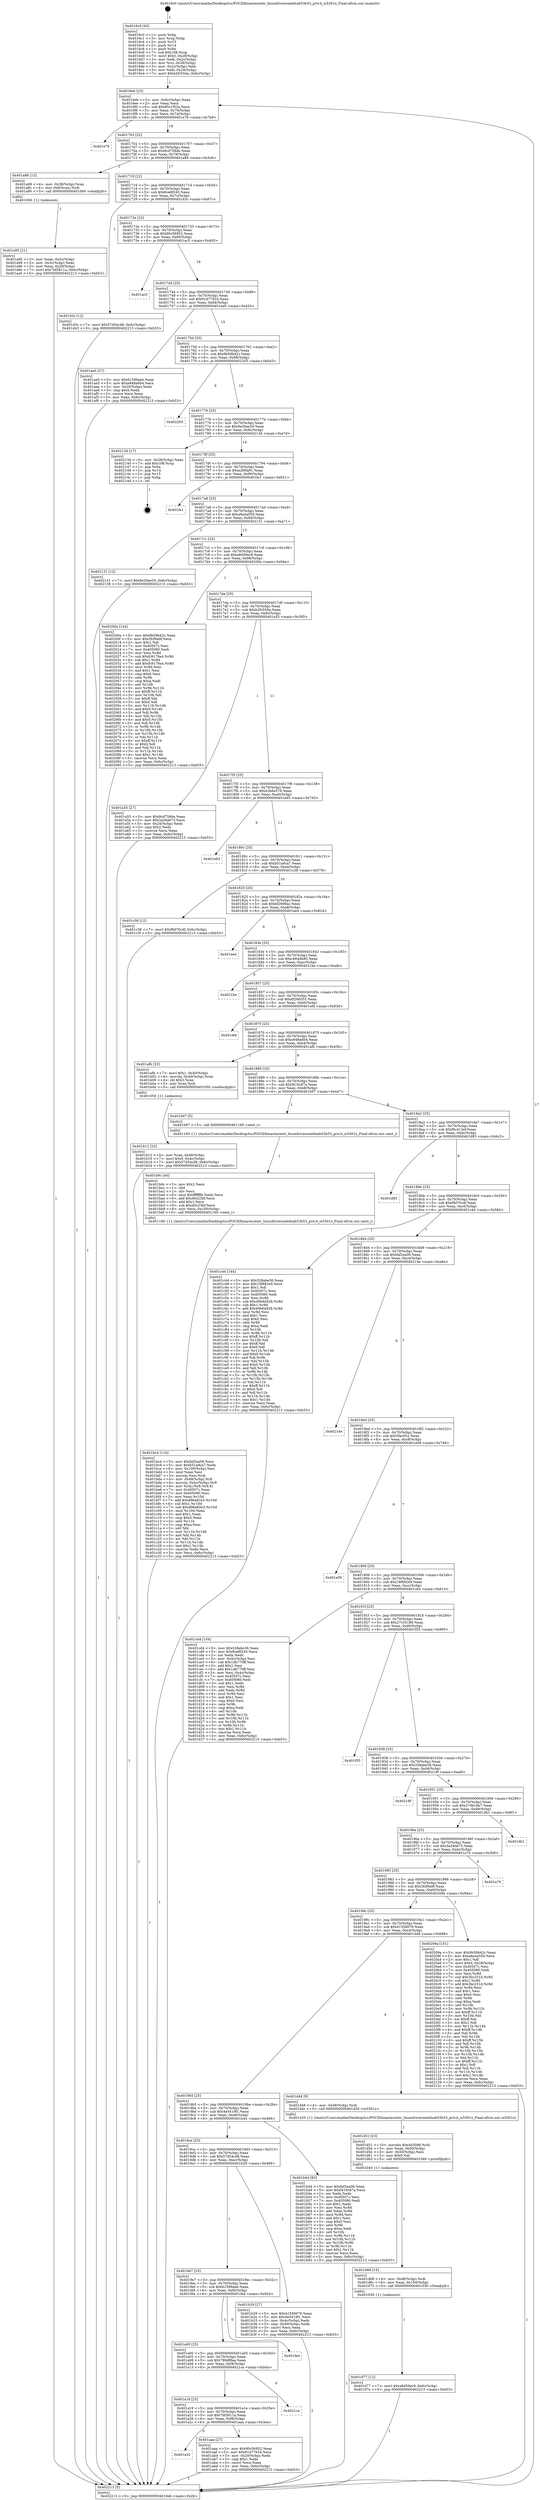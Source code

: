 digraph "0x4016c0" {
  label = "0x4016c0 (/mnt/c/Users/mathe/Desktop/tcc/POCII/binaries/extr_linuxdriversnetdsab53b53_priv.h_is5301x_Final-ollvm.out::main(0))"
  labelloc = "t"
  node[shape=record]

  Entry [label="",width=0.3,height=0.3,shape=circle,fillcolor=black,style=filled]
  "0x4016eb" [label="{
     0x4016eb [23]\l
     | [instrs]\l
     &nbsp;&nbsp;0x4016eb \<+3\>: mov -0x6c(%rbp),%eax\l
     &nbsp;&nbsp;0x4016ee \<+2\>: mov %eax,%ecx\l
     &nbsp;&nbsp;0x4016f0 \<+6\>: sub $0x85c1f52a,%ecx\l
     &nbsp;&nbsp;0x4016f6 \<+3\>: mov %eax,-0x70(%rbp)\l
     &nbsp;&nbsp;0x4016f9 \<+3\>: mov %ecx,-0x74(%rbp)\l
     &nbsp;&nbsp;0x4016fc \<+6\>: je 0000000000401e78 \<main+0x7b8\>\l
  }"]
  "0x401e78" [label="{
     0x401e78\l
  }", style=dashed]
  "0x401702" [label="{
     0x401702 [22]\l
     | [instrs]\l
     &nbsp;&nbsp;0x401702 \<+5\>: jmp 0000000000401707 \<main+0x47\>\l
     &nbsp;&nbsp;0x401707 \<+3\>: mov -0x70(%rbp),%eax\l
     &nbsp;&nbsp;0x40170a \<+5\>: sub $0x8cd758de,%eax\l
     &nbsp;&nbsp;0x40170f \<+3\>: mov %eax,-0x78(%rbp)\l
     &nbsp;&nbsp;0x401712 \<+6\>: je 0000000000401a88 \<main+0x3c8\>\l
  }"]
  Exit [label="",width=0.3,height=0.3,shape=circle,fillcolor=black,style=filled,peripheries=2]
  "0x401a88" [label="{
     0x401a88 [13]\l
     | [instrs]\l
     &nbsp;&nbsp;0x401a88 \<+4\>: mov -0x38(%rbp),%rax\l
     &nbsp;&nbsp;0x401a8c \<+4\>: mov 0x8(%rax),%rdi\l
     &nbsp;&nbsp;0x401a90 \<+5\>: call 0000000000401060 \<atoi@plt\>\l
     | [calls]\l
     &nbsp;&nbsp;0x401060 \{1\} (unknown)\l
  }"]
  "0x401718" [label="{
     0x401718 [22]\l
     | [instrs]\l
     &nbsp;&nbsp;0x401718 \<+5\>: jmp 000000000040171d \<main+0x5d\>\l
     &nbsp;&nbsp;0x40171d \<+3\>: mov -0x70(%rbp),%eax\l
     &nbsp;&nbsp;0x401720 \<+5\>: sub $0x8ce8f245,%eax\l
     &nbsp;&nbsp;0x401725 \<+3\>: mov %eax,-0x7c(%rbp)\l
     &nbsp;&nbsp;0x401728 \<+6\>: je 0000000000401d3c \<main+0x67c\>\l
  }"]
  "0x401d77" [label="{
     0x401d77 [12]\l
     | [instrs]\l
     &nbsp;&nbsp;0x401d77 \<+7\>: movl $0xa8d59ec9,-0x6c(%rbp)\l
     &nbsp;&nbsp;0x401d7e \<+5\>: jmp 0000000000402213 \<main+0xb53\>\l
  }"]
  "0x401d3c" [label="{
     0x401d3c [12]\l
     | [instrs]\l
     &nbsp;&nbsp;0x401d3c \<+7\>: movl $0x57d54cd8,-0x6c(%rbp)\l
     &nbsp;&nbsp;0x401d43 \<+5\>: jmp 0000000000402213 \<main+0xb53\>\l
  }"]
  "0x40172e" [label="{
     0x40172e [22]\l
     | [instrs]\l
     &nbsp;&nbsp;0x40172e \<+5\>: jmp 0000000000401733 \<main+0x73\>\l
     &nbsp;&nbsp;0x401733 \<+3\>: mov -0x70(%rbp),%eax\l
     &nbsp;&nbsp;0x401736 \<+5\>: sub $0x90c56952,%eax\l
     &nbsp;&nbsp;0x40173b \<+3\>: mov %eax,-0x80(%rbp)\l
     &nbsp;&nbsp;0x40173e \<+6\>: je 0000000000401ac5 \<main+0x405\>\l
  }"]
  "0x401d68" [label="{
     0x401d68 [15]\l
     | [instrs]\l
     &nbsp;&nbsp;0x401d68 \<+4\>: mov -0x48(%rbp),%rdi\l
     &nbsp;&nbsp;0x401d6c \<+6\>: mov %eax,-0x104(%rbp)\l
     &nbsp;&nbsp;0x401d72 \<+5\>: call 0000000000401030 \<free@plt\>\l
     | [calls]\l
     &nbsp;&nbsp;0x401030 \{1\} (unknown)\l
  }"]
  "0x401ac5" [label="{
     0x401ac5\l
  }", style=dashed]
  "0x401744" [label="{
     0x401744 [25]\l
     | [instrs]\l
     &nbsp;&nbsp;0x401744 \<+5\>: jmp 0000000000401749 \<main+0x89\>\l
     &nbsp;&nbsp;0x401749 \<+3\>: mov -0x70(%rbp),%eax\l
     &nbsp;&nbsp;0x40174c \<+5\>: sub $0x91d77624,%eax\l
     &nbsp;&nbsp;0x401751 \<+6\>: mov %eax,-0x84(%rbp)\l
     &nbsp;&nbsp;0x401757 \<+6\>: je 0000000000401ae0 \<main+0x420\>\l
  }"]
  "0x401d51" [label="{
     0x401d51 [23]\l
     | [instrs]\l
     &nbsp;&nbsp;0x401d51 \<+10\>: movabs $0x4030d6,%rdi\l
     &nbsp;&nbsp;0x401d5b \<+3\>: mov %eax,-0x50(%rbp)\l
     &nbsp;&nbsp;0x401d5e \<+3\>: mov -0x50(%rbp),%esi\l
     &nbsp;&nbsp;0x401d61 \<+2\>: mov $0x0,%al\l
     &nbsp;&nbsp;0x401d63 \<+5\>: call 0000000000401040 \<printf@plt\>\l
     | [calls]\l
     &nbsp;&nbsp;0x401040 \{1\} (unknown)\l
  }"]
  "0x401ae0" [label="{
     0x401ae0 [27]\l
     | [instrs]\l
     &nbsp;&nbsp;0x401ae0 \<+5\>: mov $0x61599aeb,%eax\l
     &nbsp;&nbsp;0x401ae5 \<+5\>: mov $0xe948a6b4,%ecx\l
     &nbsp;&nbsp;0x401aea \<+3\>: mov -0x20(%rbp),%edx\l
     &nbsp;&nbsp;0x401aed \<+3\>: cmp $0x0,%edx\l
     &nbsp;&nbsp;0x401af0 \<+3\>: cmove %ecx,%eax\l
     &nbsp;&nbsp;0x401af3 \<+3\>: mov %eax,-0x6c(%rbp)\l
     &nbsp;&nbsp;0x401af6 \<+5\>: jmp 0000000000402213 \<main+0xb53\>\l
  }"]
  "0x40175d" [label="{
     0x40175d [25]\l
     | [instrs]\l
     &nbsp;&nbsp;0x40175d \<+5\>: jmp 0000000000401762 \<main+0xa2\>\l
     &nbsp;&nbsp;0x401762 \<+3\>: mov -0x70(%rbp),%eax\l
     &nbsp;&nbsp;0x401765 \<+5\>: sub $0x9b59b42c,%eax\l
     &nbsp;&nbsp;0x40176a \<+6\>: mov %eax,-0x88(%rbp)\l
     &nbsp;&nbsp;0x401770 \<+6\>: je 0000000000402205 \<main+0xb45\>\l
  }"]
  "0x401bc4" [label="{
     0x401bc4 [116]\l
     | [instrs]\l
     &nbsp;&nbsp;0x401bc4 \<+5\>: mov $0xfaf2ea06,%ecx\l
     &nbsp;&nbsp;0x401bc9 \<+5\>: mov $0xb51a8ca7,%edx\l
     &nbsp;&nbsp;0x401bce \<+6\>: mov -0x100(%rbp),%esi\l
     &nbsp;&nbsp;0x401bd4 \<+3\>: imul %eax,%esi\l
     &nbsp;&nbsp;0x401bd7 \<+3\>: movslq %esi,%rdi\l
     &nbsp;&nbsp;0x401bda \<+4\>: mov -0x48(%rbp),%r8\l
     &nbsp;&nbsp;0x401bde \<+4\>: movslq -0x4c(%rbp),%r9\l
     &nbsp;&nbsp;0x401be2 \<+4\>: mov %rdi,(%r8,%r9,8)\l
     &nbsp;&nbsp;0x401be6 \<+7\>: mov 0x40507c,%eax\l
     &nbsp;&nbsp;0x401bed \<+7\>: mov 0x405080,%esi\l
     &nbsp;&nbsp;0x401bf4 \<+3\>: mov %eax,%r10d\l
     &nbsp;&nbsp;0x401bf7 \<+7\>: add $0xd96a82e3,%r10d\l
     &nbsp;&nbsp;0x401bfe \<+4\>: sub $0x1,%r10d\l
     &nbsp;&nbsp;0x401c02 \<+7\>: sub $0xd96a82e3,%r10d\l
     &nbsp;&nbsp;0x401c09 \<+4\>: imul %r10d,%eax\l
     &nbsp;&nbsp;0x401c0d \<+3\>: and $0x1,%eax\l
     &nbsp;&nbsp;0x401c10 \<+3\>: cmp $0x0,%eax\l
     &nbsp;&nbsp;0x401c13 \<+4\>: sete %r11b\l
     &nbsp;&nbsp;0x401c17 \<+3\>: cmp $0xa,%esi\l
     &nbsp;&nbsp;0x401c1a \<+3\>: setl %bl\l
     &nbsp;&nbsp;0x401c1d \<+3\>: mov %r11b,%r14b\l
     &nbsp;&nbsp;0x401c20 \<+3\>: and %bl,%r14b\l
     &nbsp;&nbsp;0x401c23 \<+3\>: xor %bl,%r11b\l
     &nbsp;&nbsp;0x401c26 \<+3\>: or %r11b,%r14b\l
     &nbsp;&nbsp;0x401c29 \<+4\>: test $0x1,%r14b\l
     &nbsp;&nbsp;0x401c2d \<+3\>: cmovne %edx,%ecx\l
     &nbsp;&nbsp;0x401c30 \<+3\>: mov %ecx,-0x6c(%rbp)\l
     &nbsp;&nbsp;0x401c33 \<+5\>: jmp 0000000000402213 \<main+0xb53\>\l
  }"]
  "0x402205" [label="{
     0x402205\l
  }", style=dashed]
  "0x401776" [label="{
     0x401776 [25]\l
     | [instrs]\l
     &nbsp;&nbsp;0x401776 \<+5\>: jmp 000000000040177b \<main+0xbb\>\l
     &nbsp;&nbsp;0x40177b \<+3\>: mov -0x70(%rbp),%eax\l
     &nbsp;&nbsp;0x40177e \<+5\>: sub $0x9e29ae29,%eax\l
     &nbsp;&nbsp;0x401783 \<+6\>: mov %eax,-0x8c(%rbp)\l
     &nbsp;&nbsp;0x401789 \<+6\>: je 000000000040213d \<main+0xa7d\>\l
  }"]
  "0x401b9c" [label="{
     0x401b9c [40]\l
     | [instrs]\l
     &nbsp;&nbsp;0x401b9c \<+5\>: mov $0x2,%ecx\l
     &nbsp;&nbsp;0x401ba1 \<+1\>: cltd\l
     &nbsp;&nbsp;0x401ba2 \<+2\>: idiv %ecx\l
     &nbsp;&nbsp;0x401ba4 \<+6\>: imul $0xfffffffe,%edx,%ecx\l
     &nbsp;&nbsp;0x401baa \<+6\>: add $0x40c23bf,%ecx\l
     &nbsp;&nbsp;0x401bb0 \<+3\>: add $0x1,%ecx\l
     &nbsp;&nbsp;0x401bb3 \<+6\>: sub $0x40c23bf,%ecx\l
     &nbsp;&nbsp;0x401bb9 \<+6\>: mov %ecx,-0x100(%rbp)\l
     &nbsp;&nbsp;0x401bbf \<+5\>: call 0000000000401160 \<next_i\>\l
     | [calls]\l
     &nbsp;&nbsp;0x401160 \{1\} (/mnt/c/Users/mathe/Desktop/tcc/POCII/binaries/extr_linuxdriversnetdsab53b53_priv.h_is5301x_Final-ollvm.out::next_i)\l
  }"]
  "0x40213d" [label="{
     0x40213d [17]\l
     | [instrs]\l
     &nbsp;&nbsp;0x40213d \<+3\>: mov -0x28(%rbp),%eax\l
     &nbsp;&nbsp;0x402140 \<+7\>: add $0x108,%rsp\l
     &nbsp;&nbsp;0x402147 \<+1\>: pop %rbx\l
     &nbsp;&nbsp;0x402148 \<+2\>: pop %r14\l
     &nbsp;&nbsp;0x40214a \<+2\>: pop %r15\l
     &nbsp;&nbsp;0x40214c \<+1\>: pop %rbp\l
     &nbsp;&nbsp;0x40214d \<+1\>: ret\l
  }"]
  "0x40178f" [label="{
     0x40178f [25]\l
     | [instrs]\l
     &nbsp;&nbsp;0x40178f \<+5\>: jmp 0000000000401794 \<main+0xd4\>\l
     &nbsp;&nbsp;0x401794 \<+3\>: mov -0x70(%rbp),%eax\l
     &nbsp;&nbsp;0x401797 \<+5\>: sub $0xa2f6fa91,%eax\l
     &nbsp;&nbsp;0x40179c \<+6\>: mov %eax,-0x90(%rbp)\l
     &nbsp;&nbsp;0x4017a2 \<+6\>: je 0000000000401fe1 \<main+0x921\>\l
  }"]
  "0x401b12" [label="{
     0x401b12 [23]\l
     | [instrs]\l
     &nbsp;&nbsp;0x401b12 \<+4\>: mov %rax,-0x48(%rbp)\l
     &nbsp;&nbsp;0x401b16 \<+7\>: movl $0x0,-0x4c(%rbp)\l
     &nbsp;&nbsp;0x401b1d \<+7\>: movl $0x57d54cd8,-0x6c(%rbp)\l
     &nbsp;&nbsp;0x401b24 \<+5\>: jmp 0000000000402213 \<main+0xb53\>\l
  }"]
  "0x401fe1" [label="{
     0x401fe1\l
  }", style=dashed]
  "0x4017a8" [label="{
     0x4017a8 [25]\l
     | [instrs]\l
     &nbsp;&nbsp;0x4017a8 \<+5\>: jmp 00000000004017ad \<main+0xed\>\l
     &nbsp;&nbsp;0x4017ad \<+3\>: mov -0x70(%rbp),%eax\l
     &nbsp;&nbsp;0x4017b0 \<+5\>: sub $0xa6a4a550,%eax\l
     &nbsp;&nbsp;0x4017b5 \<+6\>: mov %eax,-0x94(%rbp)\l
     &nbsp;&nbsp;0x4017bb \<+6\>: je 0000000000402131 \<main+0xa71\>\l
  }"]
  "0x401a32" [label="{
     0x401a32\l
  }", style=dashed]
  "0x402131" [label="{
     0x402131 [12]\l
     | [instrs]\l
     &nbsp;&nbsp;0x402131 \<+7\>: movl $0x9e29ae29,-0x6c(%rbp)\l
     &nbsp;&nbsp;0x402138 \<+5\>: jmp 0000000000402213 \<main+0xb53\>\l
  }"]
  "0x4017c1" [label="{
     0x4017c1 [25]\l
     | [instrs]\l
     &nbsp;&nbsp;0x4017c1 \<+5\>: jmp 00000000004017c6 \<main+0x106\>\l
     &nbsp;&nbsp;0x4017c6 \<+3\>: mov -0x70(%rbp),%eax\l
     &nbsp;&nbsp;0x4017c9 \<+5\>: sub $0xa8d59ec9,%eax\l
     &nbsp;&nbsp;0x4017ce \<+6\>: mov %eax,-0x98(%rbp)\l
     &nbsp;&nbsp;0x4017d4 \<+6\>: je 000000000040200a \<main+0x94a\>\l
  }"]
  "0x401aaa" [label="{
     0x401aaa [27]\l
     | [instrs]\l
     &nbsp;&nbsp;0x401aaa \<+5\>: mov $0x90c56952,%eax\l
     &nbsp;&nbsp;0x401aaf \<+5\>: mov $0x91d77624,%ecx\l
     &nbsp;&nbsp;0x401ab4 \<+3\>: mov -0x20(%rbp),%edx\l
     &nbsp;&nbsp;0x401ab7 \<+3\>: cmp $0x1,%edx\l
     &nbsp;&nbsp;0x401aba \<+3\>: cmovl %ecx,%eax\l
     &nbsp;&nbsp;0x401abd \<+3\>: mov %eax,-0x6c(%rbp)\l
     &nbsp;&nbsp;0x401ac0 \<+5\>: jmp 0000000000402213 \<main+0xb53\>\l
  }"]
  "0x40200a" [label="{
     0x40200a [144]\l
     | [instrs]\l
     &nbsp;&nbsp;0x40200a \<+5\>: mov $0x9b59b42c,%eax\l
     &nbsp;&nbsp;0x40200f \<+5\>: mov $0x3fcf9a9f,%ecx\l
     &nbsp;&nbsp;0x402014 \<+2\>: mov $0x1,%dl\l
     &nbsp;&nbsp;0x402016 \<+7\>: mov 0x40507c,%esi\l
     &nbsp;&nbsp;0x40201d \<+7\>: mov 0x405080,%edi\l
     &nbsp;&nbsp;0x402024 \<+3\>: mov %esi,%r8d\l
     &nbsp;&nbsp;0x402027 \<+7\>: sub $0xfc9179a4,%r8d\l
     &nbsp;&nbsp;0x40202e \<+4\>: sub $0x1,%r8d\l
     &nbsp;&nbsp;0x402032 \<+7\>: add $0xfc9179a4,%r8d\l
     &nbsp;&nbsp;0x402039 \<+4\>: imul %r8d,%esi\l
     &nbsp;&nbsp;0x40203d \<+3\>: and $0x1,%esi\l
     &nbsp;&nbsp;0x402040 \<+3\>: cmp $0x0,%esi\l
     &nbsp;&nbsp;0x402043 \<+4\>: sete %r9b\l
     &nbsp;&nbsp;0x402047 \<+3\>: cmp $0xa,%edi\l
     &nbsp;&nbsp;0x40204a \<+4\>: setl %r10b\l
     &nbsp;&nbsp;0x40204e \<+3\>: mov %r9b,%r11b\l
     &nbsp;&nbsp;0x402051 \<+4\>: xor $0xff,%r11b\l
     &nbsp;&nbsp;0x402055 \<+3\>: mov %r10b,%bl\l
     &nbsp;&nbsp;0x402058 \<+3\>: xor $0xff,%bl\l
     &nbsp;&nbsp;0x40205b \<+3\>: xor $0x0,%dl\l
     &nbsp;&nbsp;0x40205e \<+3\>: mov %r11b,%r14b\l
     &nbsp;&nbsp;0x402061 \<+4\>: and $0x0,%r14b\l
     &nbsp;&nbsp;0x402065 \<+3\>: and %dl,%r9b\l
     &nbsp;&nbsp;0x402068 \<+3\>: mov %bl,%r15b\l
     &nbsp;&nbsp;0x40206b \<+4\>: and $0x0,%r15b\l
     &nbsp;&nbsp;0x40206f \<+3\>: and %dl,%r10b\l
     &nbsp;&nbsp;0x402072 \<+3\>: or %r9b,%r14b\l
     &nbsp;&nbsp;0x402075 \<+3\>: or %r10b,%r15b\l
     &nbsp;&nbsp;0x402078 \<+3\>: xor %r15b,%r14b\l
     &nbsp;&nbsp;0x40207b \<+3\>: or %bl,%r11b\l
     &nbsp;&nbsp;0x40207e \<+4\>: xor $0xff,%r11b\l
     &nbsp;&nbsp;0x402082 \<+3\>: or $0x0,%dl\l
     &nbsp;&nbsp;0x402085 \<+3\>: and %dl,%r11b\l
     &nbsp;&nbsp;0x402088 \<+3\>: or %r11b,%r14b\l
     &nbsp;&nbsp;0x40208b \<+4\>: test $0x1,%r14b\l
     &nbsp;&nbsp;0x40208f \<+3\>: cmovne %ecx,%eax\l
     &nbsp;&nbsp;0x402092 \<+3\>: mov %eax,-0x6c(%rbp)\l
     &nbsp;&nbsp;0x402095 \<+5\>: jmp 0000000000402213 \<main+0xb53\>\l
  }"]
  "0x4017da" [label="{
     0x4017da [25]\l
     | [instrs]\l
     &nbsp;&nbsp;0x4017da \<+5\>: jmp 00000000004017df \<main+0x11f\>\l
     &nbsp;&nbsp;0x4017df \<+3\>: mov -0x70(%rbp),%eax\l
     &nbsp;&nbsp;0x4017e2 \<+5\>: sub $0xb2fc55da,%eax\l
     &nbsp;&nbsp;0x4017e7 \<+6\>: mov %eax,-0x9c(%rbp)\l
     &nbsp;&nbsp;0x4017ed \<+6\>: je 0000000000401a55 \<main+0x395\>\l
  }"]
  "0x401a19" [label="{
     0x401a19 [25]\l
     | [instrs]\l
     &nbsp;&nbsp;0x401a19 \<+5\>: jmp 0000000000401a1e \<main+0x35e\>\l
     &nbsp;&nbsp;0x401a1e \<+3\>: mov -0x70(%rbp),%eax\l
     &nbsp;&nbsp;0x401a21 \<+5\>: sub $0x7bf3811a,%eax\l
     &nbsp;&nbsp;0x401a26 \<+6\>: mov %eax,-0xf8(%rbp)\l
     &nbsp;&nbsp;0x401a2c \<+6\>: je 0000000000401aaa \<main+0x3ea\>\l
  }"]
  "0x401a55" [label="{
     0x401a55 [27]\l
     | [instrs]\l
     &nbsp;&nbsp;0x401a55 \<+5\>: mov $0x8cd758de,%eax\l
     &nbsp;&nbsp;0x401a5a \<+5\>: mov $0x3a26de73,%ecx\l
     &nbsp;&nbsp;0x401a5f \<+3\>: mov -0x24(%rbp),%edx\l
     &nbsp;&nbsp;0x401a62 \<+3\>: cmp $0x2,%edx\l
     &nbsp;&nbsp;0x401a65 \<+3\>: cmovne %ecx,%eax\l
     &nbsp;&nbsp;0x401a68 \<+3\>: mov %eax,-0x6c(%rbp)\l
     &nbsp;&nbsp;0x401a6b \<+5\>: jmp 0000000000402213 \<main+0xb53\>\l
  }"]
  "0x4017f3" [label="{
     0x4017f3 [25]\l
     | [instrs]\l
     &nbsp;&nbsp;0x4017f3 \<+5\>: jmp 00000000004017f8 \<main+0x138\>\l
     &nbsp;&nbsp;0x4017f8 \<+3\>: mov -0x70(%rbp),%eax\l
     &nbsp;&nbsp;0x4017fb \<+5\>: sub $0xb3b8e576,%eax\l
     &nbsp;&nbsp;0x401800 \<+6\>: mov %eax,-0xa0(%rbp)\l
     &nbsp;&nbsp;0x401806 \<+6\>: je 0000000000401e93 \<main+0x7d3\>\l
  }"]
  "0x402213" [label="{
     0x402213 [5]\l
     | [instrs]\l
     &nbsp;&nbsp;0x402213 \<+5\>: jmp 00000000004016eb \<main+0x2b\>\l
  }"]
  "0x4016c0" [label="{
     0x4016c0 [43]\l
     | [instrs]\l
     &nbsp;&nbsp;0x4016c0 \<+1\>: push %rbp\l
     &nbsp;&nbsp;0x4016c1 \<+3\>: mov %rsp,%rbp\l
     &nbsp;&nbsp;0x4016c4 \<+2\>: push %r15\l
     &nbsp;&nbsp;0x4016c6 \<+2\>: push %r14\l
     &nbsp;&nbsp;0x4016c8 \<+1\>: push %rbx\l
     &nbsp;&nbsp;0x4016c9 \<+7\>: sub $0x108,%rsp\l
     &nbsp;&nbsp;0x4016d0 \<+7\>: movl $0x0,-0x28(%rbp)\l
     &nbsp;&nbsp;0x4016d7 \<+3\>: mov %edi,-0x2c(%rbp)\l
     &nbsp;&nbsp;0x4016da \<+4\>: mov %rsi,-0x38(%rbp)\l
     &nbsp;&nbsp;0x4016de \<+3\>: mov -0x2c(%rbp),%edi\l
     &nbsp;&nbsp;0x4016e1 \<+3\>: mov %edi,-0x24(%rbp)\l
     &nbsp;&nbsp;0x4016e4 \<+7\>: movl $0xb2fc55da,-0x6c(%rbp)\l
  }"]
  "0x401a95" [label="{
     0x401a95 [21]\l
     | [instrs]\l
     &nbsp;&nbsp;0x401a95 \<+3\>: mov %eax,-0x3c(%rbp)\l
     &nbsp;&nbsp;0x401a98 \<+3\>: mov -0x3c(%rbp),%eax\l
     &nbsp;&nbsp;0x401a9b \<+3\>: mov %eax,-0x20(%rbp)\l
     &nbsp;&nbsp;0x401a9e \<+7\>: movl $0x7bf3811a,-0x6c(%rbp)\l
     &nbsp;&nbsp;0x401aa5 \<+5\>: jmp 0000000000402213 \<main+0xb53\>\l
  }"]
  "0x4021ca" [label="{
     0x4021ca\l
  }", style=dashed]
  "0x401e93" [label="{
     0x401e93\l
  }", style=dashed]
  "0x40180c" [label="{
     0x40180c [25]\l
     | [instrs]\l
     &nbsp;&nbsp;0x40180c \<+5\>: jmp 0000000000401811 \<main+0x151\>\l
     &nbsp;&nbsp;0x401811 \<+3\>: mov -0x70(%rbp),%eax\l
     &nbsp;&nbsp;0x401814 \<+5\>: sub $0xb51a8ca7,%eax\l
     &nbsp;&nbsp;0x401819 \<+6\>: mov %eax,-0xa4(%rbp)\l
     &nbsp;&nbsp;0x40181f \<+6\>: je 0000000000401c38 \<main+0x578\>\l
  }"]
  "0x401a00" [label="{
     0x401a00 [25]\l
     | [instrs]\l
     &nbsp;&nbsp;0x401a00 \<+5\>: jmp 0000000000401a05 \<main+0x345\>\l
     &nbsp;&nbsp;0x401a05 \<+3\>: mov -0x70(%rbp),%eax\l
     &nbsp;&nbsp;0x401a08 \<+5\>: sub $0x789d8faa,%eax\l
     &nbsp;&nbsp;0x401a0d \<+6\>: mov %eax,-0xf4(%rbp)\l
     &nbsp;&nbsp;0x401a13 \<+6\>: je 00000000004021ca \<main+0xb0a\>\l
  }"]
  "0x401c38" [label="{
     0x401c38 [12]\l
     | [instrs]\l
     &nbsp;&nbsp;0x401c38 \<+7\>: movl $0xf9d70c4f,-0x6c(%rbp)\l
     &nbsp;&nbsp;0x401c3f \<+5\>: jmp 0000000000402213 \<main+0xb53\>\l
  }"]
  "0x401825" [label="{
     0x401825 [25]\l
     | [instrs]\l
     &nbsp;&nbsp;0x401825 \<+5\>: jmp 000000000040182a \<main+0x16a\>\l
     &nbsp;&nbsp;0x40182a \<+3\>: mov -0x70(%rbp),%eax\l
     &nbsp;&nbsp;0x40182d \<+5\>: sub $0xbf2699ac,%eax\l
     &nbsp;&nbsp;0x401832 \<+6\>: mov %eax,-0xa8(%rbp)\l
     &nbsp;&nbsp;0x401838 \<+6\>: je 0000000000401ee4 \<main+0x824\>\l
  }"]
  "0x401fed" [label="{
     0x401fed\l
  }", style=dashed]
  "0x401ee4" [label="{
     0x401ee4\l
  }", style=dashed]
  "0x40183e" [label="{
     0x40183e [25]\l
     | [instrs]\l
     &nbsp;&nbsp;0x40183e \<+5\>: jmp 0000000000401843 \<main+0x183\>\l
     &nbsp;&nbsp;0x401843 \<+3\>: mov -0x70(%rbp),%eax\l
     &nbsp;&nbsp;0x401846 \<+5\>: sub $0xcb64db85,%eax\l
     &nbsp;&nbsp;0x40184b \<+6\>: mov %eax,-0xac(%rbp)\l
     &nbsp;&nbsp;0x401851 \<+6\>: je 00000000004021be \<main+0xafe\>\l
  }"]
  "0x4019e7" [label="{
     0x4019e7 [25]\l
     | [instrs]\l
     &nbsp;&nbsp;0x4019e7 \<+5\>: jmp 00000000004019ec \<main+0x32c\>\l
     &nbsp;&nbsp;0x4019ec \<+3\>: mov -0x70(%rbp),%eax\l
     &nbsp;&nbsp;0x4019ef \<+5\>: sub $0x61599aeb,%eax\l
     &nbsp;&nbsp;0x4019f4 \<+6\>: mov %eax,-0xf0(%rbp)\l
     &nbsp;&nbsp;0x4019fa \<+6\>: je 0000000000401fed \<main+0x92d\>\l
  }"]
  "0x4021be" [label="{
     0x4021be\l
  }", style=dashed]
  "0x401857" [label="{
     0x401857 [25]\l
     | [instrs]\l
     &nbsp;&nbsp;0x401857 \<+5\>: jmp 000000000040185c \<main+0x19c\>\l
     &nbsp;&nbsp;0x40185c \<+3\>: mov -0x70(%rbp),%eax\l
     &nbsp;&nbsp;0x40185f \<+5\>: sub $0xdf266553,%eax\l
     &nbsp;&nbsp;0x401864 \<+6\>: mov %eax,-0xb0(%rbp)\l
     &nbsp;&nbsp;0x40186a \<+6\>: je 0000000000401efd \<main+0x83d\>\l
  }"]
  "0x401b29" [label="{
     0x401b29 [27]\l
     | [instrs]\l
     &nbsp;&nbsp;0x401b29 \<+5\>: mov $0x41556076,%eax\l
     &nbsp;&nbsp;0x401b2e \<+5\>: mov $0x4e5419f1,%ecx\l
     &nbsp;&nbsp;0x401b33 \<+3\>: mov -0x4c(%rbp),%edx\l
     &nbsp;&nbsp;0x401b36 \<+3\>: cmp -0x40(%rbp),%edx\l
     &nbsp;&nbsp;0x401b39 \<+3\>: cmovl %ecx,%eax\l
     &nbsp;&nbsp;0x401b3c \<+3\>: mov %eax,-0x6c(%rbp)\l
     &nbsp;&nbsp;0x401b3f \<+5\>: jmp 0000000000402213 \<main+0xb53\>\l
  }"]
  "0x401efd" [label="{
     0x401efd\l
  }", style=dashed]
  "0x401870" [label="{
     0x401870 [25]\l
     | [instrs]\l
     &nbsp;&nbsp;0x401870 \<+5\>: jmp 0000000000401875 \<main+0x1b5\>\l
     &nbsp;&nbsp;0x401875 \<+3\>: mov -0x70(%rbp),%eax\l
     &nbsp;&nbsp;0x401878 \<+5\>: sub $0xe948a6b4,%eax\l
     &nbsp;&nbsp;0x40187d \<+6\>: mov %eax,-0xb4(%rbp)\l
     &nbsp;&nbsp;0x401883 \<+6\>: je 0000000000401afb \<main+0x43b\>\l
  }"]
  "0x4019ce" [label="{
     0x4019ce [25]\l
     | [instrs]\l
     &nbsp;&nbsp;0x4019ce \<+5\>: jmp 00000000004019d3 \<main+0x313\>\l
     &nbsp;&nbsp;0x4019d3 \<+3\>: mov -0x70(%rbp),%eax\l
     &nbsp;&nbsp;0x4019d6 \<+5\>: sub $0x57d54cd8,%eax\l
     &nbsp;&nbsp;0x4019db \<+6\>: mov %eax,-0xec(%rbp)\l
     &nbsp;&nbsp;0x4019e1 \<+6\>: je 0000000000401b29 \<main+0x469\>\l
  }"]
  "0x401afb" [label="{
     0x401afb [23]\l
     | [instrs]\l
     &nbsp;&nbsp;0x401afb \<+7\>: movl $0x1,-0x40(%rbp)\l
     &nbsp;&nbsp;0x401b02 \<+4\>: movslq -0x40(%rbp),%rax\l
     &nbsp;&nbsp;0x401b06 \<+4\>: shl $0x3,%rax\l
     &nbsp;&nbsp;0x401b0a \<+3\>: mov %rax,%rdi\l
     &nbsp;&nbsp;0x401b0d \<+5\>: call 0000000000401050 \<malloc@plt\>\l
     | [calls]\l
     &nbsp;&nbsp;0x401050 \{1\} (unknown)\l
  }"]
  "0x401889" [label="{
     0x401889 [25]\l
     | [instrs]\l
     &nbsp;&nbsp;0x401889 \<+5\>: jmp 000000000040188e \<main+0x1ce\>\l
     &nbsp;&nbsp;0x40188e \<+3\>: mov -0x70(%rbp),%eax\l
     &nbsp;&nbsp;0x401891 \<+5\>: sub $0xf419c87a,%eax\l
     &nbsp;&nbsp;0x401896 \<+6\>: mov %eax,-0xb8(%rbp)\l
     &nbsp;&nbsp;0x40189c \<+6\>: je 0000000000401b97 \<main+0x4d7\>\l
  }"]
  "0x401b44" [label="{
     0x401b44 [83]\l
     | [instrs]\l
     &nbsp;&nbsp;0x401b44 \<+5\>: mov $0xfaf2ea06,%eax\l
     &nbsp;&nbsp;0x401b49 \<+5\>: mov $0xf419c87a,%ecx\l
     &nbsp;&nbsp;0x401b4e \<+2\>: xor %edx,%edx\l
     &nbsp;&nbsp;0x401b50 \<+7\>: mov 0x40507c,%esi\l
     &nbsp;&nbsp;0x401b57 \<+7\>: mov 0x405080,%edi\l
     &nbsp;&nbsp;0x401b5e \<+3\>: sub $0x1,%edx\l
     &nbsp;&nbsp;0x401b61 \<+3\>: mov %esi,%r8d\l
     &nbsp;&nbsp;0x401b64 \<+3\>: add %edx,%r8d\l
     &nbsp;&nbsp;0x401b67 \<+4\>: imul %r8d,%esi\l
     &nbsp;&nbsp;0x401b6b \<+3\>: and $0x1,%esi\l
     &nbsp;&nbsp;0x401b6e \<+3\>: cmp $0x0,%esi\l
     &nbsp;&nbsp;0x401b71 \<+4\>: sete %r9b\l
     &nbsp;&nbsp;0x401b75 \<+3\>: cmp $0xa,%edi\l
     &nbsp;&nbsp;0x401b78 \<+4\>: setl %r10b\l
     &nbsp;&nbsp;0x401b7c \<+3\>: mov %r9b,%r11b\l
     &nbsp;&nbsp;0x401b7f \<+3\>: and %r10b,%r11b\l
     &nbsp;&nbsp;0x401b82 \<+3\>: xor %r10b,%r9b\l
     &nbsp;&nbsp;0x401b85 \<+3\>: or %r9b,%r11b\l
     &nbsp;&nbsp;0x401b88 \<+4\>: test $0x1,%r11b\l
     &nbsp;&nbsp;0x401b8c \<+3\>: cmovne %ecx,%eax\l
     &nbsp;&nbsp;0x401b8f \<+3\>: mov %eax,-0x6c(%rbp)\l
     &nbsp;&nbsp;0x401b92 \<+5\>: jmp 0000000000402213 \<main+0xb53\>\l
  }"]
  "0x401b97" [label="{
     0x401b97 [5]\l
     | [instrs]\l
     &nbsp;&nbsp;0x401b97 \<+5\>: call 0000000000401160 \<next_i\>\l
     | [calls]\l
     &nbsp;&nbsp;0x401160 \{1\} (/mnt/c/Users/mathe/Desktop/tcc/POCII/binaries/extr_linuxdriversnetdsab53b53_priv.h_is5301x_Final-ollvm.out::next_i)\l
  }"]
  "0x4018a2" [label="{
     0x4018a2 [25]\l
     | [instrs]\l
     &nbsp;&nbsp;0x4018a2 \<+5\>: jmp 00000000004018a7 \<main+0x1e7\>\l
     &nbsp;&nbsp;0x4018a7 \<+3\>: mov -0x70(%rbp),%eax\l
     &nbsp;&nbsp;0x4018aa \<+5\>: sub $0xf6c413ef,%eax\l
     &nbsp;&nbsp;0x4018af \<+6\>: mov %eax,-0xbc(%rbp)\l
     &nbsp;&nbsp;0x4018b5 \<+6\>: je 0000000000401d83 \<main+0x6c3\>\l
  }"]
  "0x4019b5" [label="{
     0x4019b5 [25]\l
     | [instrs]\l
     &nbsp;&nbsp;0x4019b5 \<+5\>: jmp 00000000004019ba \<main+0x2fa\>\l
     &nbsp;&nbsp;0x4019ba \<+3\>: mov -0x70(%rbp),%eax\l
     &nbsp;&nbsp;0x4019bd \<+5\>: sub $0x4e5419f1,%eax\l
     &nbsp;&nbsp;0x4019c2 \<+6\>: mov %eax,-0xe8(%rbp)\l
     &nbsp;&nbsp;0x4019c8 \<+6\>: je 0000000000401b44 \<main+0x484\>\l
  }"]
  "0x401d83" [label="{
     0x401d83\l
  }", style=dashed]
  "0x4018bb" [label="{
     0x4018bb [25]\l
     | [instrs]\l
     &nbsp;&nbsp;0x4018bb \<+5\>: jmp 00000000004018c0 \<main+0x200\>\l
     &nbsp;&nbsp;0x4018c0 \<+3\>: mov -0x70(%rbp),%eax\l
     &nbsp;&nbsp;0x4018c3 \<+5\>: sub $0xf9d70c4f,%eax\l
     &nbsp;&nbsp;0x4018c8 \<+6\>: mov %eax,-0xc0(%rbp)\l
     &nbsp;&nbsp;0x4018ce \<+6\>: je 0000000000401c44 \<main+0x584\>\l
  }"]
  "0x401d48" [label="{
     0x401d48 [9]\l
     | [instrs]\l
     &nbsp;&nbsp;0x401d48 \<+4\>: mov -0x48(%rbp),%rdi\l
     &nbsp;&nbsp;0x401d4c \<+5\>: call 0000000000401420 \<is5301x\>\l
     | [calls]\l
     &nbsp;&nbsp;0x401420 \{1\} (/mnt/c/Users/mathe/Desktop/tcc/POCII/binaries/extr_linuxdriversnetdsab53b53_priv.h_is5301x_Final-ollvm.out::is5301x)\l
  }"]
  "0x401c44" [label="{
     0x401c44 [144]\l
     | [instrs]\l
     &nbsp;&nbsp;0x401c44 \<+5\>: mov $0x328abe36,%eax\l
     &nbsp;&nbsp;0x401c49 \<+5\>: mov $0x19f682e9,%ecx\l
     &nbsp;&nbsp;0x401c4e \<+2\>: mov $0x1,%dl\l
     &nbsp;&nbsp;0x401c50 \<+7\>: mov 0x40507c,%esi\l
     &nbsp;&nbsp;0x401c57 \<+7\>: mov 0x405080,%edi\l
     &nbsp;&nbsp;0x401c5e \<+3\>: mov %esi,%r8d\l
     &nbsp;&nbsp;0x401c61 \<+7\>: sub $0x49b6d428,%r8d\l
     &nbsp;&nbsp;0x401c68 \<+4\>: sub $0x1,%r8d\l
     &nbsp;&nbsp;0x401c6c \<+7\>: add $0x49b6d428,%r8d\l
     &nbsp;&nbsp;0x401c73 \<+4\>: imul %r8d,%esi\l
     &nbsp;&nbsp;0x401c77 \<+3\>: and $0x1,%esi\l
     &nbsp;&nbsp;0x401c7a \<+3\>: cmp $0x0,%esi\l
     &nbsp;&nbsp;0x401c7d \<+4\>: sete %r9b\l
     &nbsp;&nbsp;0x401c81 \<+3\>: cmp $0xa,%edi\l
     &nbsp;&nbsp;0x401c84 \<+4\>: setl %r10b\l
     &nbsp;&nbsp;0x401c88 \<+3\>: mov %r9b,%r11b\l
     &nbsp;&nbsp;0x401c8b \<+4\>: xor $0xff,%r11b\l
     &nbsp;&nbsp;0x401c8f \<+3\>: mov %r10b,%bl\l
     &nbsp;&nbsp;0x401c92 \<+3\>: xor $0xff,%bl\l
     &nbsp;&nbsp;0x401c95 \<+3\>: xor $0x0,%dl\l
     &nbsp;&nbsp;0x401c98 \<+3\>: mov %r11b,%r14b\l
     &nbsp;&nbsp;0x401c9b \<+4\>: and $0x0,%r14b\l
     &nbsp;&nbsp;0x401c9f \<+3\>: and %dl,%r9b\l
     &nbsp;&nbsp;0x401ca2 \<+3\>: mov %bl,%r15b\l
     &nbsp;&nbsp;0x401ca5 \<+4\>: and $0x0,%r15b\l
     &nbsp;&nbsp;0x401ca9 \<+3\>: and %dl,%r10b\l
     &nbsp;&nbsp;0x401cac \<+3\>: or %r9b,%r14b\l
     &nbsp;&nbsp;0x401caf \<+3\>: or %r10b,%r15b\l
     &nbsp;&nbsp;0x401cb2 \<+3\>: xor %r15b,%r14b\l
     &nbsp;&nbsp;0x401cb5 \<+3\>: or %bl,%r11b\l
     &nbsp;&nbsp;0x401cb8 \<+4\>: xor $0xff,%r11b\l
     &nbsp;&nbsp;0x401cbc \<+3\>: or $0x0,%dl\l
     &nbsp;&nbsp;0x401cbf \<+3\>: and %dl,%r11b\l
     &nbsp;&nbsp;0x401cc2 \<+3\>: or %r11b,%r14b\l
     &nbsp;&nbsp;0x401cc5 \<+4\>: test $0x1,%r14b\l
     &nbsp;&nbsp;0x401cc9 \<+3\>: cmovne %ecx,%eax\l
     &nbsp;&nbsp;0x401ccc \<+3\>: mov %eax,-0x6c(%rbp)\l
     &nbsp;&nbsp;0x401ccf \<+5\>: jmp 0000000000402213 \<main+0xb53\>\l
  }"]
  "0x4018d4" [label="{
     0x4018d4 [25]\l
     | [instrs]\l
     &nbsp;&nbsp;0x4018d4 \<+5\>: jmp 00000000004018d9 \<main+0x219\>\l
     &nbsp;&nbsp;0x4018d9 \<+3\>: mov -0x70(%rbp),%eax\l
     &nbsp;&nbsp;0x4018dc \<+5\>: sub $0xfaf2ea06,%eax\l
     &nbsp;&nbsp;0x4018e1 \<+6\>: mov %eax,-0xc4(%rbp)\l
     &nbsp;&nbsp;0x4018e7 \<+6\>: je 000000000040214e \<main+0xa8e\>\l
  }"]
  "0x40199c" [label="{
     0x40199c [25]\l
     | [instrs]\l
     &nbsp;&nbsp;0x40199c \<+5\>: jmp 00000000004019a1 \<main+0x2e1\>\l
     &nbsp;&nbsp;0x4019a1 \<+3\>: mov -0x70(%rbp),%eax\l
     &nbsp;&nbsp;0x4019a4 \<+5\>: sub $0x41556076,%eax\l
     &nbsp;&nbsp;0x4019a9 \<+6\>: mov %eax,-0xe4(%rbp)\l
     &nbsp;&nbsp;0x4019af \<+6\>: je 0000000000401d48 \<main+0x688\>\l
  }"]
  "0x40214e" [label="{
     0x40214e\l
  }", style=dashed]
  "0x4018ed" [label="{
     0x4018ed [25]\l
     | [instrs]\l
     &nbsp;&nbsp;0x4018ed \<+5\>: jmp 00000000004018f2 \<main+0x232\>\l
     &nbsp;&nbsp;0x4018f2 \<+3\>: mov -0x70(%rbp),%eax\l
     &nbsp;&nbsp;0x4018f5 \<+5\>: sub $0x5fac052,%eax\l
     &nbsp;&nbsp;0x4018fa \<+6\>: mov %eax,-0xc8(%rbp)\l
     &nbsp;&nbsp;0x401900 \<+6\>: je 0000000000401e09 \<main+0x749\>\l
  }"]
  "0x40209a" [label="{
     0x40209a [151]\l
     | [instrs]\l
     &nbsp;&nbsp;0x40209a \<+5\>: mov $0x9b59b42c,%eax\l
     &nbsp;&nbsp;0x40209f \<+5\>: mov $0xa6a4a550,%ecx\l
     &nbsp;&nbsp;0x4020a4 \<+2\>: mov $0x1,%dl\l
     &nbsp;&nbsp;0x4020a6 \<+7\>: movl $0x0,-0x28(%rbp)\l
     &nbsp;&nbsp;0x4020ad \<+7\>: mov 0x40507c,%esi\l
     &nbsp;&nbsp;0x4020b4 \<+7\>: mov 0x405080,%edi\l
     &nbsp;&nbsp;0x4020bb \<+3\>: mov %esi,%r8d\l
     &nbsp;&nbsp;0x4020be \<+7\>: sub $0x3bc231d,%r8d\l
     &nbsp;&nbsp;0x4020c5 \<+4\>: sub $0x1,%r8d\l
     &nbsp;&nbsp;0x4020c9 \<+7\>: add $0x3bc231d,%r8d\l
     &nbsp;&nbsp;0x4020d0 \<+4\>: imul %r8d,%esi\l
     &nbsp;&nbsp;0x4020d4 \<+3\>: and $0x1,%esi\l
     &nbsp;&nbsp;0x4020d7 \<+3\>: cmp $0x0,%esi\l
     &nbsp;&nbsp;0x4020da \<+4\>: sete %r9b\l
     &nbsp;&nbsp;0x4020de \<+3\>: cmp $0xa,%edi\l
     &nbsp;&nbsp;0x4020e1 \<+4\>: setl %r10b\l
     &nbsp;&nbsp;0x4020e5 \<+3\>: mov %r9b,%r11b\l
     &nbsp;&nbsp;0x4020e8 \<+4\>: xor $0xff,%r11b\l
     &nbsp;&nbsp;0x4020ec \<+3\>: mov %r10b,%bl\l
     &nbsp;&nbsp;0x4020ef \<+3\>: xor $0xff,%bl\l
     &nbsp;&nbsp;0x4020f2 \<+3\>: xor $0x1,%dl\l
     &nbsp;&nbsp;0x4020f5 \<+3\>: mov %r11b,%r14b\l
     &nbsp;&nbsp;0x4020f8 \<+4\>: and $0xff,%r14b\l
     &nbsp;&nbsp;0x4020fc \<+3\>: and %dl,%r9b\l
     &nbsp;&nbsp;0x4020ff \<+3\>: mov %bl,%r15b\l
     &nbsp;&nbsp;0x402102 \<+4\>: and $0xff,%r15b\l
     &nbsp;&nbsp;0x402106 \<+3\>: and %dl,%r10b\l
     &nbsp;&nbsp;0x402109 \<+3\>: or %r9b,%r14b\l
     &nbsp;&nbsp;0x40210c \<+3\>: or %r10b,%r15b\l
     &nbsp;&nbsp;0x40210f \<+3\>: xor %r15b,%r14b\l
     &nbsp;&nbsp;0x402112 \<+3\>: or %bl,%r11b\l
     &nbsp;&nbsp;0x402115 \<+4\>: xor $0xff,%r11b\l
     &nbsp;&nbsp;0x402119 \<+3\>: or $0x1,%dl\l
     &nbsp;&nbsp;0x40211c \<+3\>: and %dl,%r11b\l
     &nbsp;&nbsp;0x40211f \<+3\>: or %r11b,%r14b\l
     &nbsp;&nbsp;0x402122 \<+4\>: test $0x1,%r14b\l
     &nbsp;&nbsp;0x402126 \<+3\>: cmovne %ecx,%eax\l
     &nbsp;&nbsp;0x402129 \<+3\>: mov %eax,-0x6c(%rbp)\l
     &nbsp;&nbsp;0x40212c \<+5\>: jmp 0000000000402213 \<main+0xb53\>\l
  }"]
  "0x401e09" [label="{
     0x401e09\l
  }", style=dashed]
  "0x401906" [label="{
     0x401906 [25]\l
     | [instrs]\l
     &nbsp;&nbsp;0x401906 \<+5\>: jmp 000000000040190b \<main+0x24b\>\l
     &nbsp;&nbsp;0x40190b \<+3\>: mov -0x70(%rbp),%eax\l
     &nbsp;&nbsp;0x40190e \<+5\>: sub $0x19f682e9,%eax\l
     &nbsp;&nbsp;0x401913 \<+6\>: mov %eax,-0xcc(%rbp)\l
     &nbsp;&nbsp;0x401919 \<+6\>: je 0000000000401cd4 \<main+0x614\>\l
  }"]
  "0x401983" [label="{
     0x401983 [25]\l
     | [instrs]\l
     &nbsp;&nbsp;0x401983 \<+5\>: jmp 0000000000401988 \<main+0x2c8\>\l
     &nbsp;&nbsp;0x401988 \<+3\>: mov -0x70(%rbp),%eax\l
     &nbsp;&nbsp;0x40198b \<+5\>: sub $0x3fcf9a9f,%eax\l
     &nbsp;&nbsp;0x401990 \<+6\>: mov %eax,-0xe0(%rbp)\l
     &nbsp;&nbsp;0x401996 \<+6\>: je 000000000040209a \<main+0x9da\>\l
  }"]
  "0x401cd4" [label="{
     0x401cd4 [104]\l
     | [instrs]\l
     &nbsp;&nbsp;0x401cd4 \<+5\>: mov $0x328abe36,%eax\l
     &nbsp;&nbsp;0x401cd9 \<+5\>: mov $0x8ce8f245,%ecx\l
     &nbsp;&nbsp;0x401cde \<+2\>: xor %edx,%edx\l
     &nbsp;&nbsp;0x401ce0 \<+3\>: mov -0x4c(%rbp),%esi\l
     &nbsp;&nbsp;0x401ce3 \<+6\>: sub $0x1db770ff,%esi\l
     &nbsp;&nbsp;0x401ce9 \<+3\>: add $0x1,%esi\l
     &nbsp;&nbsp;0x401cec \<+6\>: add $0x1db770ff,%esi\l
     &nbsp;&nbsp;0x401cf2 \<+3\>: mov %esi,-0x4c(%rbp)\l
     &nbsp;&nbsp;0x401cf5 \<+7\>: mov 0x40507c,%esi\l
     &nbsp;&nbsp;0x401cfc \<+7\>: mov 0x405080,%edi\l
     &nbsp;&nbsp;0x401d03 \<+3\>: sub $0x1,%edx\l
     &nbsp;&nbsp;0x401d06 \<+3\>: mov %esi,%r8d\l
     &nbsp;&nbsp;0x401d09 \<+3\>: add %edx,%r8d\l
     &nbsp;&nbsp;0x401d0c \<+4\>: imul %r8d,%esi\l
     &nbsp;&nbsp;0x401d10 \<+3\>: and $0x1,%esi\l
     &nbsp;&nbsp;0x401d13 \<+3\>: cmp $0x0,%esi\l
     &nbsp;&nbsp;0x401d16 \<+4\>: sete %r9b\l
     &nbsp;&nbsp;0x401d1a \<+3\>: cmp $0xa,%edi\l
     &nbsp;&nbsp;0x401d1d \<+4\>: setl %r10b\l
     &nbsp;&nbsp;0x401d21 \<+3\>: mov %r9b,%r11b\l
     &nbsp;&nbsp;0x401d24 \<+3\>: and %r10b,%r11b\l
     &nbsp;&nbsp;0x401d27 \<+3\>: xor %r10b,%r9b\l
     &nbsp;&nbsp;0x401d2a \<+3\>: or %r9b,%r11b\l
     &nbsp;&nbsp;0x401d2d \<+4\>: test $0x1,%r11b\l
     &nbsp;&nbsp;0x401d31 \<+3\>: cmovne %ecx,%eax\l
     &nbsp;&nbsp;0x401d34 \<+3\>: mov %eax,-0x6c(%rbp)\l
     &nbsp;&nbsp;0x401d37 \<+5\>: jmp 0000000000402213 \<main+0xb53\>\l
  }"]
  "0x40191f" [label="{
     0x40191f [25]\l
     | [instrs]\l
     &nbsp;&nbsp;0x40191f \<+5\>: jmp 0000000000401924 \<main+0x264\>\l
     &nbsp;&nbsp;0x401924 \<+3\>: mov -0x70(%rbp),%eax\l
     &nbsp;&nbsp;0x401927 \<+5\>: sub $0x27c55186,%eax\l
     &nbsp;&nbsp;0x40192c \<+6\>: mov %eax,-0xd0(%rbp)\l
     &nbsp;&nbsp;0x401932 \<+6\>: je 0000000000401f55 \<main+0x895\>\l
  }"]
  "0x401a70" [label="{
     0x401a70\l
  }", style=dashed]
  "0x401f55" [label="{
     0x401f55\l
  }", style=dashed]
  "0x401938" [label="{
     0x401938 [25]\l
     | [instrs]\l
     &nbsp;&nbsp;0x401938 \<+5\>: jmp 000000000040193d \<main+0x27d\>\l
     &nbsp;&nbsp;0x40193d \<+3\>: mov -0x70(%rbp),%eax\l
     &nbsp;&nbsp;0x401940 \<+5\>: sub $0x328abe36,%eax\l
     &nbsp;&nbsp;0x401945 \<+6\>: mov %eax,-0xd4(%rbp)\l
     &nbsp;&nbsp;0x40194b \<+6\>: je 000000000040219f \<main+0xadf\>\l
  }"]
  "0x40196a" [label="{
     0x40196a [25]\l
     | [instrs]\l
     &nbsp;&nbsp;0x40196a \<+5\>: jmp 000000000040196f \<main+0x2af\>\l
     &nbsp;&nbsp;0x40196f \<+3\>: mov -0x70(%rbp),%eax\l
     &nbsp;&nbsp;0x401972 \<+5\>: sub $0x3a26de73,%eax\l
     &nbsp;&nbsp;0x401977 \<+6\>: mov %eax,-0xdc(%rbp)\l
     &nbsp;&nbsp;0x40197d \<+6\>: je 0000000000401a70 \<main+0x3b0\>\l
  }"]
  "0x40219f" [label="{
     0x40219f\l
  }", style=dashed]
  "0x401951" [label="{
     0x401951 [25]\l
     | [instrs]\l
     &nbsp;&nbsp;0x401951 \<+5\>: jmp 0000000000401956 \<main+0x296\>\l
     &nbsp;&nbsp;0x401956 \<+3\>: mov -0x70(%rbp),%eax\l
     &nbsp;&nbsp;0x401959 \<+5\>: sub $0x37db18e7,%eax\l
     &nbsp;&nbsp;0x40195e \<+6\>: mov %eax,-0xd8(%rbp)\l
     &nbsp;&nbsp;0x401964 \<+6\>: je 0000000000401db1 \<main+0x6f1\>\l
  }"]
  "0x401db1" [label="{
     0x401db1\l
  }", style=dashed]
  Entry -> "0x4016c0" [label=" 1"]
  "0x4016eb" -> "0x401e78" [label=" 0"]
  "0x4016eb" -> "0x401702" [label=" 18"]
  "0x40213d" -> Exit [label=" 1"]
  "0x401702" -> "0x401a88" [label=" 1"]
  "0x401702" -> "0x401718" [label=" 17"]
  "0x402131" -> "0x402213" [label=" 1"]
  "0x401718" -> "0x401d3c" [label=" 1"]
  "0x401718" -> "0x40172e" [label=" 16"]
  "0x40209a" -> "0x402213" [label=" 1"]
  "0x40172e" -> "0x401ac5" [label=" 0"]
  "0x40172e" -> "0x401744" [label=" 16"]
  "0x40200a" -> "0x402213" [label=" 1"]
  "0x401744" -> "0x401ae0" [label=" 1"]
  "0x401744" -> "0x40175d" [label=" 15"]
  "0x401d77" -> "0x402213" [label=" 1"]
  "0x40175d" -> "0x402205" [label=" 0"]
  "0x40175d" -> "0x401776" [label=" 15"]
  "0x401d68" -> "0x401d77" [label=" 1"]
  "0x401776" -> "0x40213d" [label=" 1"]
  "0x401776" -> "0x40178f" [label=" 14"]
  "0x401d51" -> "0x401d68" [label=" 1"]
  "0x40178f" -> "0x401fe1" [label=" 0"]
  "0x40178f" -> "0x4017a8" [label=" 14"]
  "0x401d48" -> "0x401d51" [label=" 1"]
  "0x4017a8" -> "0x402131" [label=" 1"]
  "0x4017a8" -> "0x4017c1" [label=" 13"]
  "0x401d3c" -> "0x402213" [label=" 1"]
  "0x4017c1" -> "0x40200a" [label=" 1"]
  "0x4017c1" -> "0x4017da" [label=" 12"]
  "0x401cd4" -> "0x402213" [label=" 1"]
  "0x4017da" -> "0x401a55" [label=" 1"]
  "0x4017da" -> "0x4017f3" [label=" 11"]
  "0x401a55" -> "0x402213" [label=" 1"]
  "0x4016c0" -> "0x4016eb" [label=" 1"]
  "0x402213" -> "0x4016eb" [label=" 17"]
  "0x401a88" -> "0x401a95" [label=" 1"]
  "0x401a95" -> "0x402213" [label=" 1"]
  "0x401c38" -> "0x402213" [label=" 1"]
  "0x4017f3" -> "0x401e93" [label=" 0"]
  "0x4017f3" -> "0x40180c" [label=" 11"]
  "0x401bc4" -> "0x402213" [label=" 1"]
  "0x40180c" -> "0x401c38" [label=" 1"]
  "0x40180c" -> "0x401825" [label=" 10"]
  "0x401b97" -> "0x401b9c" [label=" 1"]
  "0x401825" -> "0x401ee4" [label=" 0"]
  "0x401825" -> "0x40183e" [label=" 10"]
  "0x401b44" -> "0x402213" [label=" 1"]
  "0x40183e" -> "0x4021be" [label=" 0"]
  "0x40183e" -> "0x401857" [label=" 10"]
  "0x401b12" -> "0x402213" [label=" 1"]
  "0x401857" -> "0x401efd" [label=" 0"]
  "0x401857" -> "0x401870" [label=" 10"]
  "0x401afb" -> "0x401b12" [label=" 1"]
  "0x401870" -> "0x401afb" [label=" 1"]
  "0x401870" -> "0x401889" [label=" 9"]
  "0x401aaa" -> "0x402213" [label=" 1"]
  "0x401889" -> "0x401b97" [label=" 1"]
  "0x401889" -> "0x4018a2" [label=" 8"]
  "0x401a19" -> "0x401a32" [label=" 0"]
  "0x4018a2" -> "0x401d83" [label=" 0"]
  "0x4018a2" -> "0x4018bb" [label=" 8"]
  "0x401c44" -> "0x402213" [label=" 1"]
  "0x4018bb" -> "0x401c44" [label=" 1"]
  "0x4018bb" -> "0x4018d4" [label=" 7"]
  "0x401a00" -> "0x401a19" [label=" 1"]
  "0x4018d4" -> "0x40214e" [label=" 0"]
  "0x4018d4" -> "0x4018ed" [label=" 7"]
  "0x401b9c" -> "0x401bc4" [label=" 1"]
  "0x4018ed" -> "0x401e09" [label=" 0"]
  "0x4018ed" -> "0x401906" [label=" 7"]
  "0x4019e7" -> "0x401a00" [label=" 1"]
  "0x401906" -> "0x401cd4" [label=" 1"]
  "0x401906" -> "0x40191f" [label=" 6"]
  "0x401b29" -> "0x402213" [label=" 2"]
  "0x40191f" -> "0x401f55" [label=" 0"]
  "0x40191f" -> "0x401938" [label=" 6"]
  "0x4019ce" -> "0x4019e7" [label=" 1"]
  "0x401938" -> "0x40219f" [label=" 0"]
  "0x401938" -> "0x401951" [label=" 6"]
  "0x401ae0" -> "0x402213" [label=" 1"]
  "0x401951" -> "0x401db1" [label=" 0"]
  "0x401951" -> "0x40196a" [label=" 6"]
  "0x4019ce" -> "0x401b29" [label=" 2"]
  "0x40196a" -> "0x401a70" [label=" 0"]
  "0x40196a" -> "0x401983" [label=" 6"]
  "0x4019e7" -> "0x401fed" [label=" 0"]
  "0x401983" -> "0x40209a" [label=" 1"]
  "0x401983" -> "0x40199c" [label=" 5"]
  "0x401a00" -> "0x4021ca" [label=" 0"]
  "0x40199c" -> "0x401d48" [label=" 1"]
  "0x40199c" -> "0x4019b5" [label=" 4"]
  "0x401a19" -> "0x401aaa" [label=" 1"]
  "0x4019b5" -> "0x401b44" [label=" 1"]
  "0x4019b5" -> "0x4019ce" [label=" 3"]
}
